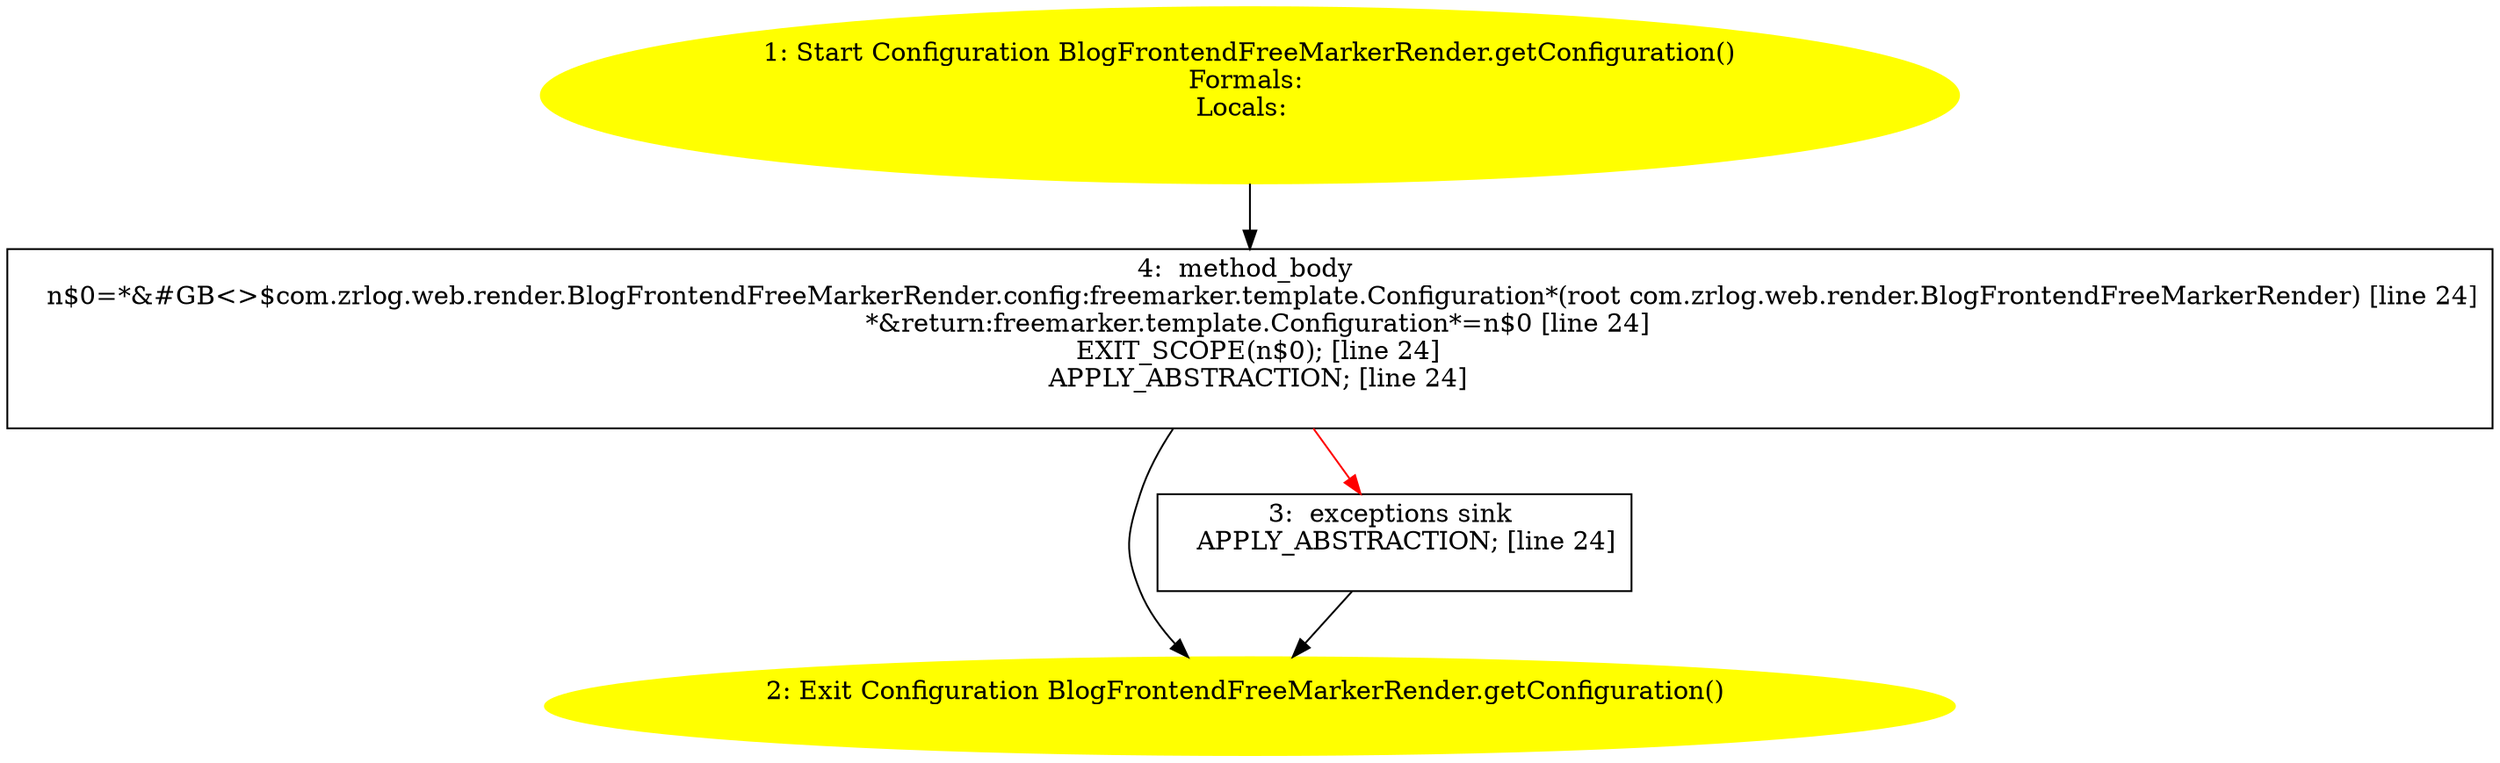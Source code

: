 /* @generated */
digraph cfg {
"com.zrlog.web.render.BlogFrontendFreeMarkerRender.getConfiguration():freemarker.template.Configurati.d8a39db89cae0d2e672ea1a949304ab2_1" [label="1: Start Configuration BlogFrontendFreeMarkerRender.getConfiguration()\nFormals: \nLocals:  \n  " color=yellow style=filled]
	

	 "com.zrlog.web.render.BlogFrontendFreeMarkerRender.getConfiguration():freemarker.template.Configurati.d8a39db89cae0d2e672ea1a949304ab2_1" -> "com.zrlog.web.render.BlogFrontendFreeMarkerRender.getConfiguration():freemarker.template.Configurati.d8a39db89cae0d2e672ea1a949304ab2_4" ;
"com.zrlog.web.render.BlogFrontendFreeMarkerRender.getConfiguration():freemarker.template.Configurati.d8a39db89cae0d2e672ea1a949304ab2_2" [label="2: Exit Configuration BlogFrontendFreeMarkerRender.getConfiguration() \n  " color=yellow style=filled]
	

"com.zrlog.web.render.BlogFrontendFreeMarkerRender.getConfiguration():freemarker.template.Configurati.d8a39db89cae0d2e672ea1a949304ab2_3" [label="3:  exceptions sink \n   APPLY_ABSTRACTION; [line 24]\n " shape="box"]
	

	 "com.zrlog.web.render.BlogFrontendFreeMarkerRender.getConfiguration():freemarker.template.Configurati.d8a39db89cae0d2e672ea1a949304ab2_3" -> "com.zrlog.web.render.BlogFrontendFreeMarkerRender.getConfiguration():freemarker.template.Configurati.d8a39db89cae0d2e672ea1a949304ab2_2" ;
"com.zrlog.web.render.BlogFrontendFreeMarkerRender.getConfiguration():freemarker.template.Configurati.d8a39db89cae0d2e672ea1a949304ab2_4" [label="4:  method_body \n   n$0=*&#GB<>$com.zrlog.web.render.BlogFrontendFreeMarkerRender.config:freemarker.template.Configuration*(root com.zrlog.web.render.BlogFrontendFreeMarkerRender) [line 24]\n  *&return:freemarker.template.Configuration*=n$0 [line 24]\n  EXIT_SCOPE(n$0); [line 24]\n  APPLY_ABSTRACTION; [line 24]\n " shape="box"]
	

	 "com.zrlog.web.render.BlogFrontendFreeMarkerRender.getConfiguration():freemarker.template.Configurati.d8a39db89cae0d2e672ea1a949304ab2_4" -> "com.zrlog.web.render.BlogFrontendFreeMarkerRender.getConfiguration():freemarker.template.Configurati.d8a39db89cae0d2e672ea1a949304ab2_2" ;
	 "com.zrlog.web.render.BlogFrontendFreeMarkerRender.getConfiguration():freemarker.template.Configurati.d8a39db89cae0d2e672ea1a949304ab2_4" -> "com.zrlog.web.render.BlogFrontendFreeMarkerRender.getConfiguration():freemarker.template.Configurati.d8a39db89cae0d2e672ea1a949304ab2_3" [color="red" ];
}
